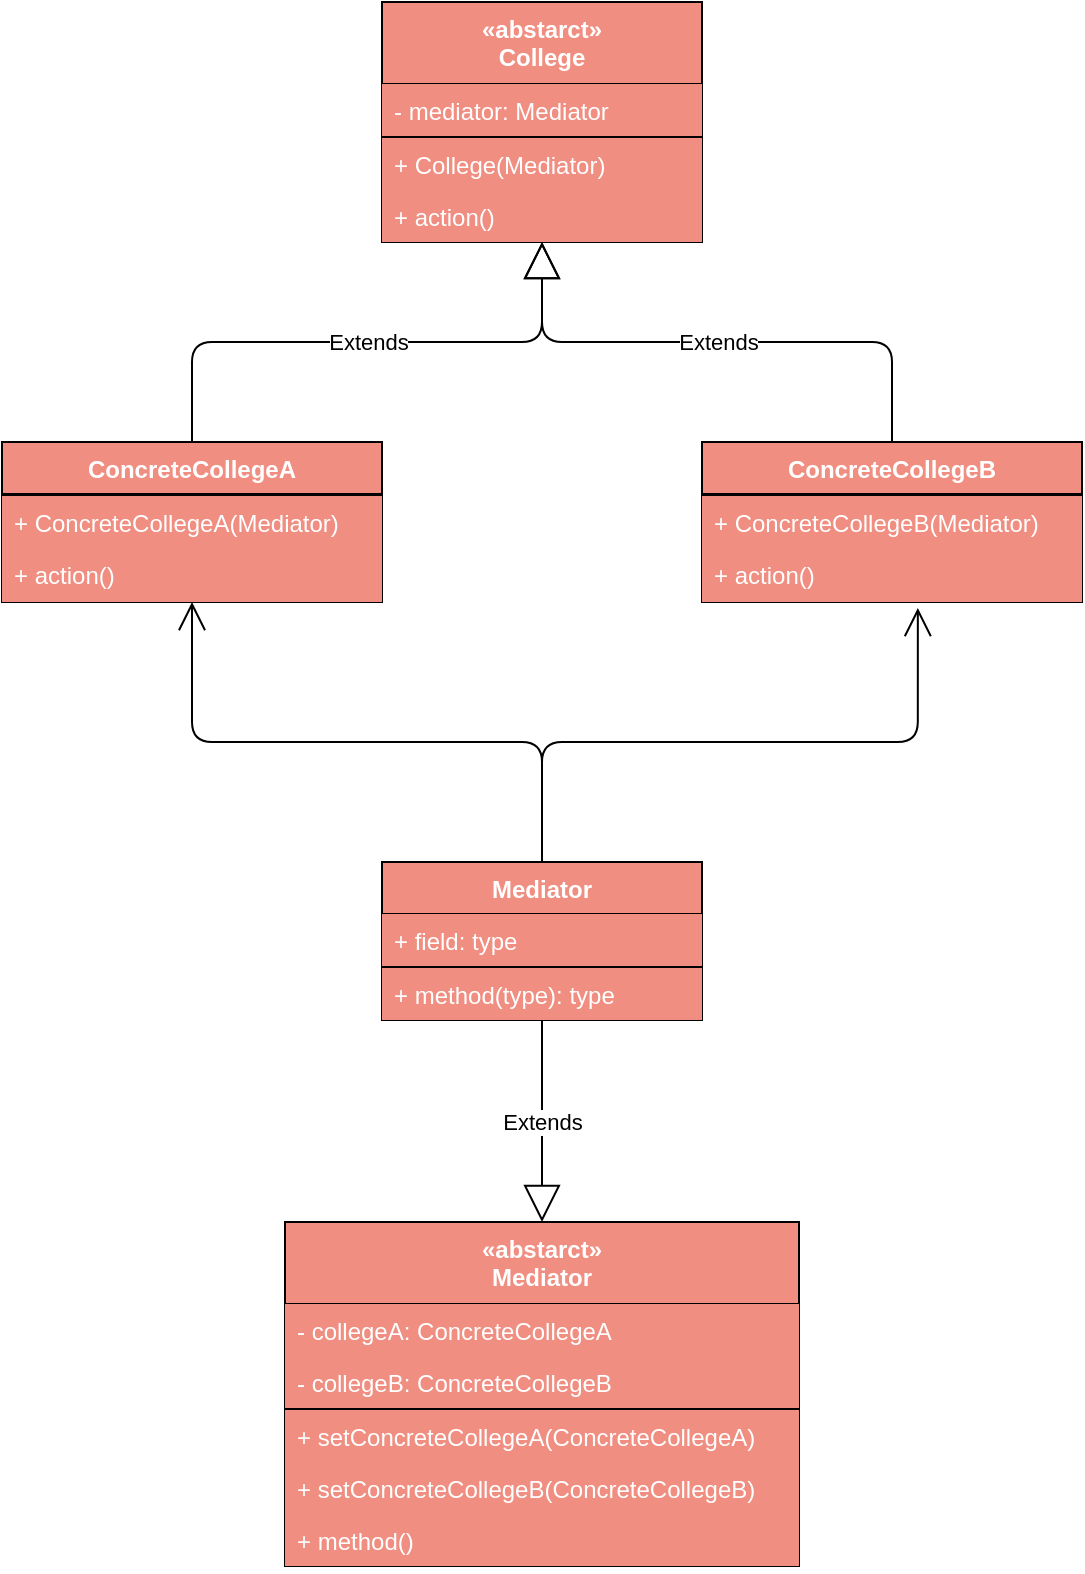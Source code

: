 <mxfile version="12.4.8" type="github">
  <diagram id="zN97RrOtZqz6y1eVa5Ov" name="Page-1">
    <mxGraphModel dx="1186" dy="741" grid="1" gridSize="10" guides="1" tooltips="1" connect="1" arrows="1" fold="1" page="1" pageScale="1" pageWidth="827" pageHeight="1169" math="0" shadow="0">
      <root>
        <mxCell id="0"/>
        <mxCell id="1" parent="0"/>
        <mxCell id="Sj3TVZAS6EbvMV6zD9ND-1" value="Mediator" style="swimlane;fontStyle=1;align=center;verticalAlign=top;childLayout=stackLayout;horizontal=1;startSize=26;horizontalStack=0;resizeParent=1;resizeParentMax=0;resizeLast=0;collapsible=1;marginBottom=0;fillColor=#F08E81;fontColor=#FFFFFF;" vertex="1" parent="1">
          <mxGeometry x="333" y="480" width="160" height="79" as="geometry"/>
        </mxCell>
        <mxCell id="Sj3TVZAS6EbvMV6zD9ND-2" value="+ field: type" style="text;strokeColor=none;fillColor=#F08E81;align=left;verticalAlign=top;spacingLeft=4;spacingRight=4;overflow=hidden;rotatable=0;points=[[0,0.5],[1,0.5]];portConstraint=eastwest;fontColor=#FFFFFF;" vertex="1" parent="Sj3TVZAS6EbvMV6zD9ND-1">
          <mxGeometry y="26" width="160" height="26" as="geometry"/>
        </mxCell>
        <mxCell id="Sj3TVZAS6EbvMV6zD9ND-3" value="" style="line;strokeWidth=1;fillColor=#F08E81;align=left;verticalAlign=middle;spacingTop=-1;spacingLeft=3;spacingRight=3;rotatable=0;labelPosition=right;points=[];portConstraint=eastwest;fontColor=#FFFFFF;" vertex="1" parent="Sj3TVZAS6EbvMV6zD9ND-1">
          <mxGeometry y="52" width="160" height="1" as="geometry"/>
        </mxCell>
        <mxCell id="Sj3TVZAS6EbvMV6zD9ND-4" value="+ method(type): type" style="text;strokeColor=none;fillColor=#F08E81;align=left;verticalAlign=top;spacingLeft=4;spacingRight=4;overflow=hidden;rotatable=0;points=[[0,0.5],[1,0.5]];portConstraint=eastwest;fontColor=#FFFFFF;" vertex="1" parent="Sj3TVZAS6EbvMV6zD9ND-1">
          <mxGeometry y="53" width="160" height="26" as="geometry"/>
        </mxCell>
        <mxCell id="Sj3TVZAS6EbvMV6zD9ND-5" value="«abstarct»&#xa;College" style="swimlane;fontStyle=1;align=center;verticalAlign=top;childLayout=stackLayout;horizontal=1;startSize=41;horizontalStack=0;resizeParent=1;resizeParentMax=0;resizeLast=0;collapsible=1;marginBottom=0;fillColor=#F08E81;fontColor=#FFFFFF;" vertex="1" parent="1">
          <mxGeometry x="333" y="50" width="160" height="120" as="geometry"/>
        </mxCell>
        <mxCell id="Sj3TVZAS6EbvMV6zD9ND-6" value="- mediator: Mediator" style="text;strokeColor=none;fillColor=#F08E81;align=left;verticalAlign=top;spacingLeft=4;spacingRight=4;overflow=hidden;rotatable=0;points=[[0,0.5],[1,0.5]];portConstraint=eastwest;fontColor=#FFFFFF;" vertex="1" parent="Sj3TVZAS6EbvMV6zD9ND-5">
          <mxGeometry y="41" width="160" height="26" as="geometry"/>
        </mxCell>
        <mxCell id="Sj3TVZAS6EbvMV6zD9ND-7" value="" style="line;strokeWidth=1;fillColor=#F08E81;align=left;verticalAlign=middle;spacingTop=-1;spacingLeft=3;spacingRight=3;rotatable=0;labelPosition=right;points=[];portConstraint=eastwest;fontColor=#FFFFFF;" vertex="1" parent="Sj3TVZAS6EbvMV6zD9ND-5">
          <mxGeometry y="67" width="160" height="1" as="geometry"/>
        </mxCell>
        <mxCell id="Sj3TVZAS6EbvMV6zD9ND-8" value="+ College(Mediator)" style="text;strokeColor=none;fillColor=#F08E81;align=left;verticalAlign=top;spacingLeft=4;spacingRight=4;overflow=hidden;rotatable=0;points=[[0,0.5],[1,0.5]];portConstraint=eastwest;fontColor=#FFFFFF;" vertex="1" parent="Sj3TVZAS6EbvMV6zD9ND-5">
          <mxGeometry y="68" width="160" height="26" as="geometry"/>
        </mxCell>
        <mxCell id="Sj3TVZAS6EbvMV6zD9ND-21" value="+ action()" style="text;strokeColor=none;fillColor=#F08E81;align=left;verticalAlign=top;spacingLeft=4;spacingRight=4;overflow=hidden;rotatable=0;points=[[0,0.5],[1,0.5]];portConstraint=eastwest;fontColor=#FFFFFF;" vertex="1" parent="Sj3TVZAS6EbvMV6zD9ND-5">
          <mxGeometry y="94" width="160" height="26" as="geometry"/>
        </mxCell>
        <mxCell id="Sj3TVZAS6EbvMV6zD9ND-9" value="ConcreteCollegeA" style="swimlane;fontStyle=1;align=center;verticalAlign=top;childLayout=stackLayout;horizontal=1;startSize=26;horizontalStack=0;resizeParent=1;resizeParentMax=0;resizeLast=0;collapsible=1;marginBottom=0;fillColor=#F08E81;fontColor=#FFFFFF;" vertex="1" parent="1">
          <mxGeometry x="143" y="270" width="190" height="80" as="geometry"/>
        </mxCell>
        <mxCell id="Sj3TVZAS6EbvMV6zD9ND-11" value="" style="line;strokeWidth=1;fillColor=#F08E81;align=left;verticalAlign=middle;spacingTop=-1;spacingLeft=3;spacingRight=3;rotatable=0;labelPosition=right;points=[];portConstraint=eastwest;fontColor=#FFFFFF;" vertex="1" parent="Sj3TVZAS6EbvMV6zD9ND-9">
          <mxGeometry y="26" width="190" height="1" as="geometry"/>
        </mxCell>
        <mxCell id="Sj3TVZAS6EbvMV6zD9ND-12" value="+ ConcreteCollegeA(Mediator)" style="text;strokeColor=none;fillColor=#F08E81;align=left;verticalAlign=top;spacingLeft=4;spacingRight=4;overflow=hidden;rotatable=0;points=[[0,0.5],[1,0.5]];portConstraint=eastwest;fontColor=#FFFFFF;" vertex="1" parent="Sj3TVZAS6EbvMV6zD9ND-9">
          <mxGeometry y="27" width="190" height="26" as="geometry"/>
        </mxCell>
        <mxCell id="Sj3TVZAS6EbvMV6zD9ND-24" value="+ action()" style="text;strokeColor=none;fillColor=#F08E81;align=left;verticalAlign=top;spacingLeft=4;spacingRight=4;overflow=hidden;rotatable=0;points=[[0,0.5],[1,0.5]];portConstraint=eastwest;fontColor=#FFFFFF;" vertex="1" parent="Sj3TVZAS6EbvMV6zD9ND-9">
          <mxGeometry y="53" width="190" height="27" as="geometry"/>
        </mxCell>
        <mxCell id="Sj3TVZAS6EbvMV6zD9ND-17" value="«abstarct»&#xa;Mediator" style="swimlane;fontStyle=1;align=center;verticalAlign=top;childLayout=stackLayout;horizontal=1;startSize=41;horizontalStack=0;resizeParent=1;resizeParentMax=0;resizeLast=0;collapsible=1;marginBottom=0;fillColor=#F08E81;fontColor=#FFFFFF;" vertex="1" parent="1">
          <mxGeometry x="284.5" y="660" width="257" height="172" as="geometry"/>
        </mxCell>
        <mxCell id="Sj3TVZAS6EbvMV6zD9ND-32" value="- collegeA: ConcreteCollegeA" style="text;strokeColor=none;fillColor=#F08E81;align=left;verticalAlign=top;spacingLeft=4;spacingRight=4;overflow=hidden;rotatable=0;points=[[0,0.5],[1,0.5]];portConstraint=eastwest;fontColor=#FFFFFF;" vertex="1" parent="Sj3TVZAS6EbvMV6zD9ND-17">
          <mxGeometry y="41" width="257" height="26" as="geometry"/>
        </mxCell>
        <mxCell id="Sj3TVZAS6EbvMV6zD9ND-18" value="- collegeB: ConcreteCollegeB" style="text;strokeColor=none;fillColor=#F08E81;align=left;verticalAlign=top;spacingLeft=4;spacingRight=4;overflow=hidden;rotatable=0;points=[[0,0.5],[1,0.5]];portConstraint=eastwest;fontColor=#FFFFFF;" vertex="1" parent="Sj3TVZAS6EbvMV6zD9ND-17">
          <mxGeometry y="67" width="257" height="26" as="geometry"/>
        </mxCell>
        <mxCell id="Sj3TVZAS6EbvMV6zD9ND-19" value="" style="line;strokeWidth=1;fillColor=#F08E81;align=left;verticalAlign=middle;spacingTop=-1;spacingLeft=3;spacingRight=3;rotatable=0;labelPosition=right;points=[];portConstraint=eastwest;fontColor=#FFFFFF;" vertex="1" parent="Sj3TVZAS6EbvMV6zD9ND-17">
          <mxGeometry y="93" width="257" height="1" as="geometry"/>
        </mxCell>
        <mxCell id="Sj3TVZAS6EbvMV6zD9ND-20" value="+ setConcreteCollegeA(ConcreteCollegeA)" style="text;strokeColor=none;fillColor=#F08E81;align=left;verticalAlign=top;spacingLeft=4;spacingRight=4;overflow=hidden;rotatable=0;points=[[0,0.5],[1,0.5]];portConstraint=eastwest;fontColor=#FFFFFF;" vertex="1" parent="Sj3TVZAS6EbvMV6zD9ND-17">
          <mxGeometry y="94" width="257" height="26" as="geometry"/>
        </mxCell>
        <mxCell id="Sj3TVZAS6EbvMV6zD9ND-35" value="+ setConcreteCollegeB(ConcreteCollegeB)" style="text;strokeColor=none;fillColor=#F08E81;align=left;verticalAlign=top;spacingLeft=4;spacingRight=4;overflow=hidden;rotatable=0;points=[[0,0.5],[1,0.5]];portConstraint=eastwest;fontColor=#FFFFFF;" vertex="1" parent="Sj3TVZAS6EbvMV6zD9ND-17">
          <mxGeometry y="120" width="257" height="26" as="geometry"/>
        </mxCell>
        <mxCell id="Sj3TVZAS6EbvMV6zD9ND-33" value="+ method()" style="text;strokeColor=none;fillColor=#F08E81;align=left;verticalAlign=top;spacingLeft=4;spacingRight=4;overflow=hidden;rotatable=0;points=[[0,0.5],[1,0.5]];portConstraint=eastwest;fontColor=#FFFFFF;" vertex="1" parent="Sj3TVZAS6EbvMV6zD9ND-17">
          <mxGeometry y="146" width="257" height="26" as="geometry"/>
        </mxCell>
        <mxCell id="Sj3TVZAS6EbvMV6zD9ND-26" value="ConcreteCollegeB" style="swimlane;fontStyle=1;align=center;verticalAlign=top;childLayout=stackLayout;horizontal=1;startSize=26;horizontalStack=0;resizeParent=1;resizeParentMax=0;resizeLast=0;collapsible=1;marginBottom=0;fillColor=#F08E81;fontColor=#FFFFFF;" vertex="1" parent="1">
          <mxGeometry x="493" y="270" width="190" height="80" as="geometry"/>
        </mxCell>
        <mxCell id="Sj3TVZAS6EbvMV6zD9ND-27" value="" style="line;strokeWidth=1;fillColor=#F08E81;align=left;verticalAlign=middle;spacingTop=-1;spacingLeft=3;spacingRight=3;rotatable=0;labelPosition=right;points=[];portConstraint=eastwest;fontColor=#FFFFFF;" vertex="1" parent="Sj3TVZAS6EbvMV6zD9ND-26">
          <mxGeometry y="26" width="190" height="1" as="geometry"/>
        </mxCell>
        <mxCell id="Sj3TVZAS6EbvMV6zD9ND-28" value="+ ConcreteCollegeB(Mediator)" style="text;strokeColor=none;fillColor=#F08E81;align=left;verticalAlign=top;spacingLeft=4;spacingRight=4;overflow=hidden;rotatable=0;points=[[0,0.5],[1,0.5]];portConstraint=eastwest;fontColor=#FFFFFF;" vertex="1" parent="Sj3TVZAS6EbvMV6zD9ND-26">
          <mxGeometry y="27" width="190" height="26" as="geometry"/>
        </mxCell>
        <mxCell id="Sj3TVZAS6EbvMV6zD9ND-29" value="+ action()" style="text;strokeColor=none;fillColor=#F08E81;align=left;verticalAlign=top;spacingLeft=4;spacingRight=4;overflow=hidden;rotatable=0;points=[[0,0.5],[1,0.5]];portConstraint=eastwest;fontColor=#FFFFFF;" vertex="1" parent="Sj3TVZAS6EbvMV6zD9ND-26">
          <mxGeometry y="53" width="190" height="27" as="geometry"/>
        </mxCell>
        <mxCell id="Sj3TVZAS6EbvMV6zD9ND-30" value="Extends" style="endArrow=block;endSize=16;endFill=0;html=1;fontColor=#000000;entryX=0.5;entryY=1;entryDx=0;entryDy=0;exitX=0.5;exitY=0;exitDx=0;exitDy=0;edgeStyle=orthogonalEdgeStyle;" edge="1" parent="1" source="Sj3TVZAS6EbvMV6zD9ND-9" target="Sj3TVZAS6EbvMV6zD9ND-5">
          <mxGeometry width="160" relative="1" as="geometry">
            <mxPoint x="200" y="450" as="sourcePoint"/>
            <mxPoint x="360" y="450" as="targetPoint"/>
          </mxGeometry>
        </mxCell>
        <mxCell id="Sj3TVZAS6EbvMV6zD9ND-31" value="Extends" style="endArrow=block;endSize=16;endFill=0;html=1;fontColor=#000000;entryX=0.5;entryY=1;entryDx=0;entryDy=0;exitX=0.5;exitY=0;exitDx=0;exitDy=0;edgeStyle=orthogonalEdgeStyle;" edge="1" parent="1" source="Sj3TVZAS6EbvMV6zD9ND-26" target="Sj3TVZAS6EbvMV6zD9ND-5">
          <mxGeometry width="160" relative="1" as="geometry">
            <mxPoint x="60" y="490" as="sourcePoint"/>
            <mxPoint x="220" y="490" as="targetPoint"/>
          </mxGeometry>
        </mxCell>
        <mxCell id="Sj3TVZAS6EbvMV6zD9ND-36" value="" style="endArrow=open;endFill=1;endSize=12;html=1;fontColor=#000000;entryX=0.5;entryY=1;entryDx=0;entryDy=0;exitX=0.5;exitY=0;exitDx=0;exitDy=0;edgeStyle=orthogonalEdgeStyle;" edge="1" parent="1" source="Sj3TVZAS6EbvMV6zD9ND-1" target="Sj3TVZAS6EbvMV6zD9ND-9">
          <mxGeometry width="160" relative="1" as="geometry">
            <mxPoint x="50" y="620" as="sourcePoint"/>
            <mxPoint x="210" y="620" as="targetPoint"/>
            <Array as="points">
              <mxPoint x="413" y="420"/>
              <mxPoint x="238" y="420"/>
            </Array>
          </mxGeometry>
        </mxCell>
        <mxCell id="Sj3TVZAS6EbvMV6zD9ND-37" value="" style="endArrow=open;endFill=1;endSize=12;html=1;fontColor=#000000;entryX=0.568;entryY=1.111;entryDx=0;entryDy=0;entryPerimeter=0;exitX=0.5;exitY=0;exitDx=0;exitDy=0;edgeStyle=orthogonalEdgeStyle;" edge="1" parent="1" source="Sj3TVZAS6EbvMV6zD9ND-1" target="Sj3TVZAS6EbvMV6zD9ND-29">
          <mxGeometry width="160" relative="1" as="geometry">
            <mxPoint x="80" y="610" as="sourcePoint"/>
            <mxPoint x="240" y="610" as="targetPoint"/>
            <Array as="points">
              <mxPoint x="413" y="420"/>
              <mxPoint x="601" y="420"/>
            </Array>
          </mxGeometry>
        </mxCell>
        <mxCell id="Sj3TVZAS6EbvMV6zD9ND-38" value="Extends" style="endArrow=block;endSize=16;endFill=0;html=1;fontColor=#000000;entryX=0.5;entryY=0;entryDx=0;entryDy=0;exitX=0.5;exitY=1;exitDx=0;exitDy=0;" edge="1" parent="1" source="Sj3TVZAS6EbvMV6zD9ND-1" target="Sj3TVZAS6EbvMV6zD9ND-17">
          <mxGeometry width="160" relative="1" as="geometry">
            <mxPoint x="40" y="580" as="sourcePoint"/>
            <mxPoint x="200" y="580" as="targetPoint"/>
          </mxGeometry>
        </mxCell>
      </root>
    </mxGraphModel>
  </diagram>
</mxfile>
